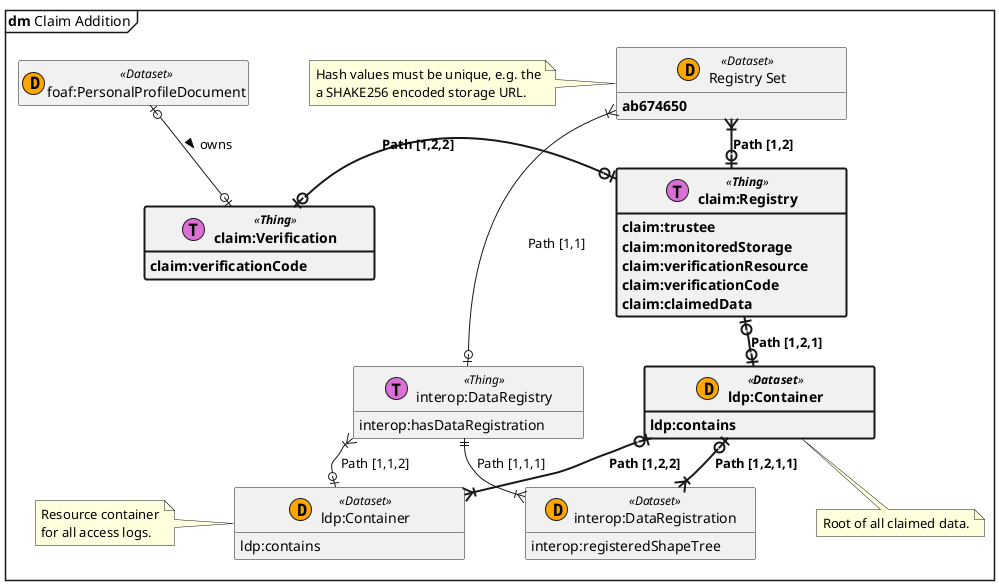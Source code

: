 @startuml
top to bottom direction
hide empty members
skinparam nodesep 60
skinparam ranksep 30
skinparam SameClassWidth true

mainframe **dm** Claim Addition

entity  "foaf:PersonalProfileDocument" as WebID_Client << (D,orange) Dataset >> {
}
entity "**claim:Verification**" as Verification << (T,orchid) **Thing** >> #line.bold  {
    **claim:verificationCode**
}

entity "Registry Set" as RegistrySet << (D,orange) Dataset >> {
    **ab674650**
}
note left: Hash values must be unique, e.g. the\na SHAKE256 encoded storage URL.
entity "interop:DataRegistry" as DataRegistry << (T,orchid) Thing >> {
    interop:hasDataRegistration
}
entity "**claim:Registry**" as ClaimRegistry << (T,orchid) **Thing** >> #line.bold {
    **claim:trustee**
    **claim:monitoredStorage**
    **claim:verificationResource**
    **claim:verificationCode**
    **claim:claimedData**
}
entity "**ldp:Container**" as Container1 << (D,orange) **Dataset** >> #line.bold {
   **ldp:contains**
}
note bottom: Root of all claimed data.
entity "interop:DataRegistration" as DataRegistration << (D,orange) Dataset >> {
    interop:registeredShapeTree
}
entity "ldp:Container" as Container2 << (D,orange) Dataset >> {
    ldp:contains
}
note left: Resource container\nfor all access logs.

WebID_Client    |o-down-o|          Verification                : > owns
RegistrySet     }|-down-o|          DataRegistry                : Path [1,1]
DataRegistry    ||-down-|{          DataRegistration            : Path [1,1,1]
DataRegistry    }|-down-o|          Container2                  : Path [1,1,2]
RegistrySet     }|-down[bold]-o|    ClaimRegistry               : **Path [1,2]**
ClaimRegistry   |o-down[bold]-o|    Container1                  : **Path [1,2,1]**
Container1      |o-down[bold]-|{    DataRegistration            : **Path [1,2,1,1]**
Container1      |o-down[bold]-|{    Container2                  : **Path [1,2,2]**
ClaimRegistry   |o-left[bold]-o|    Verification                : **Path [1,2,2]**

@enduml